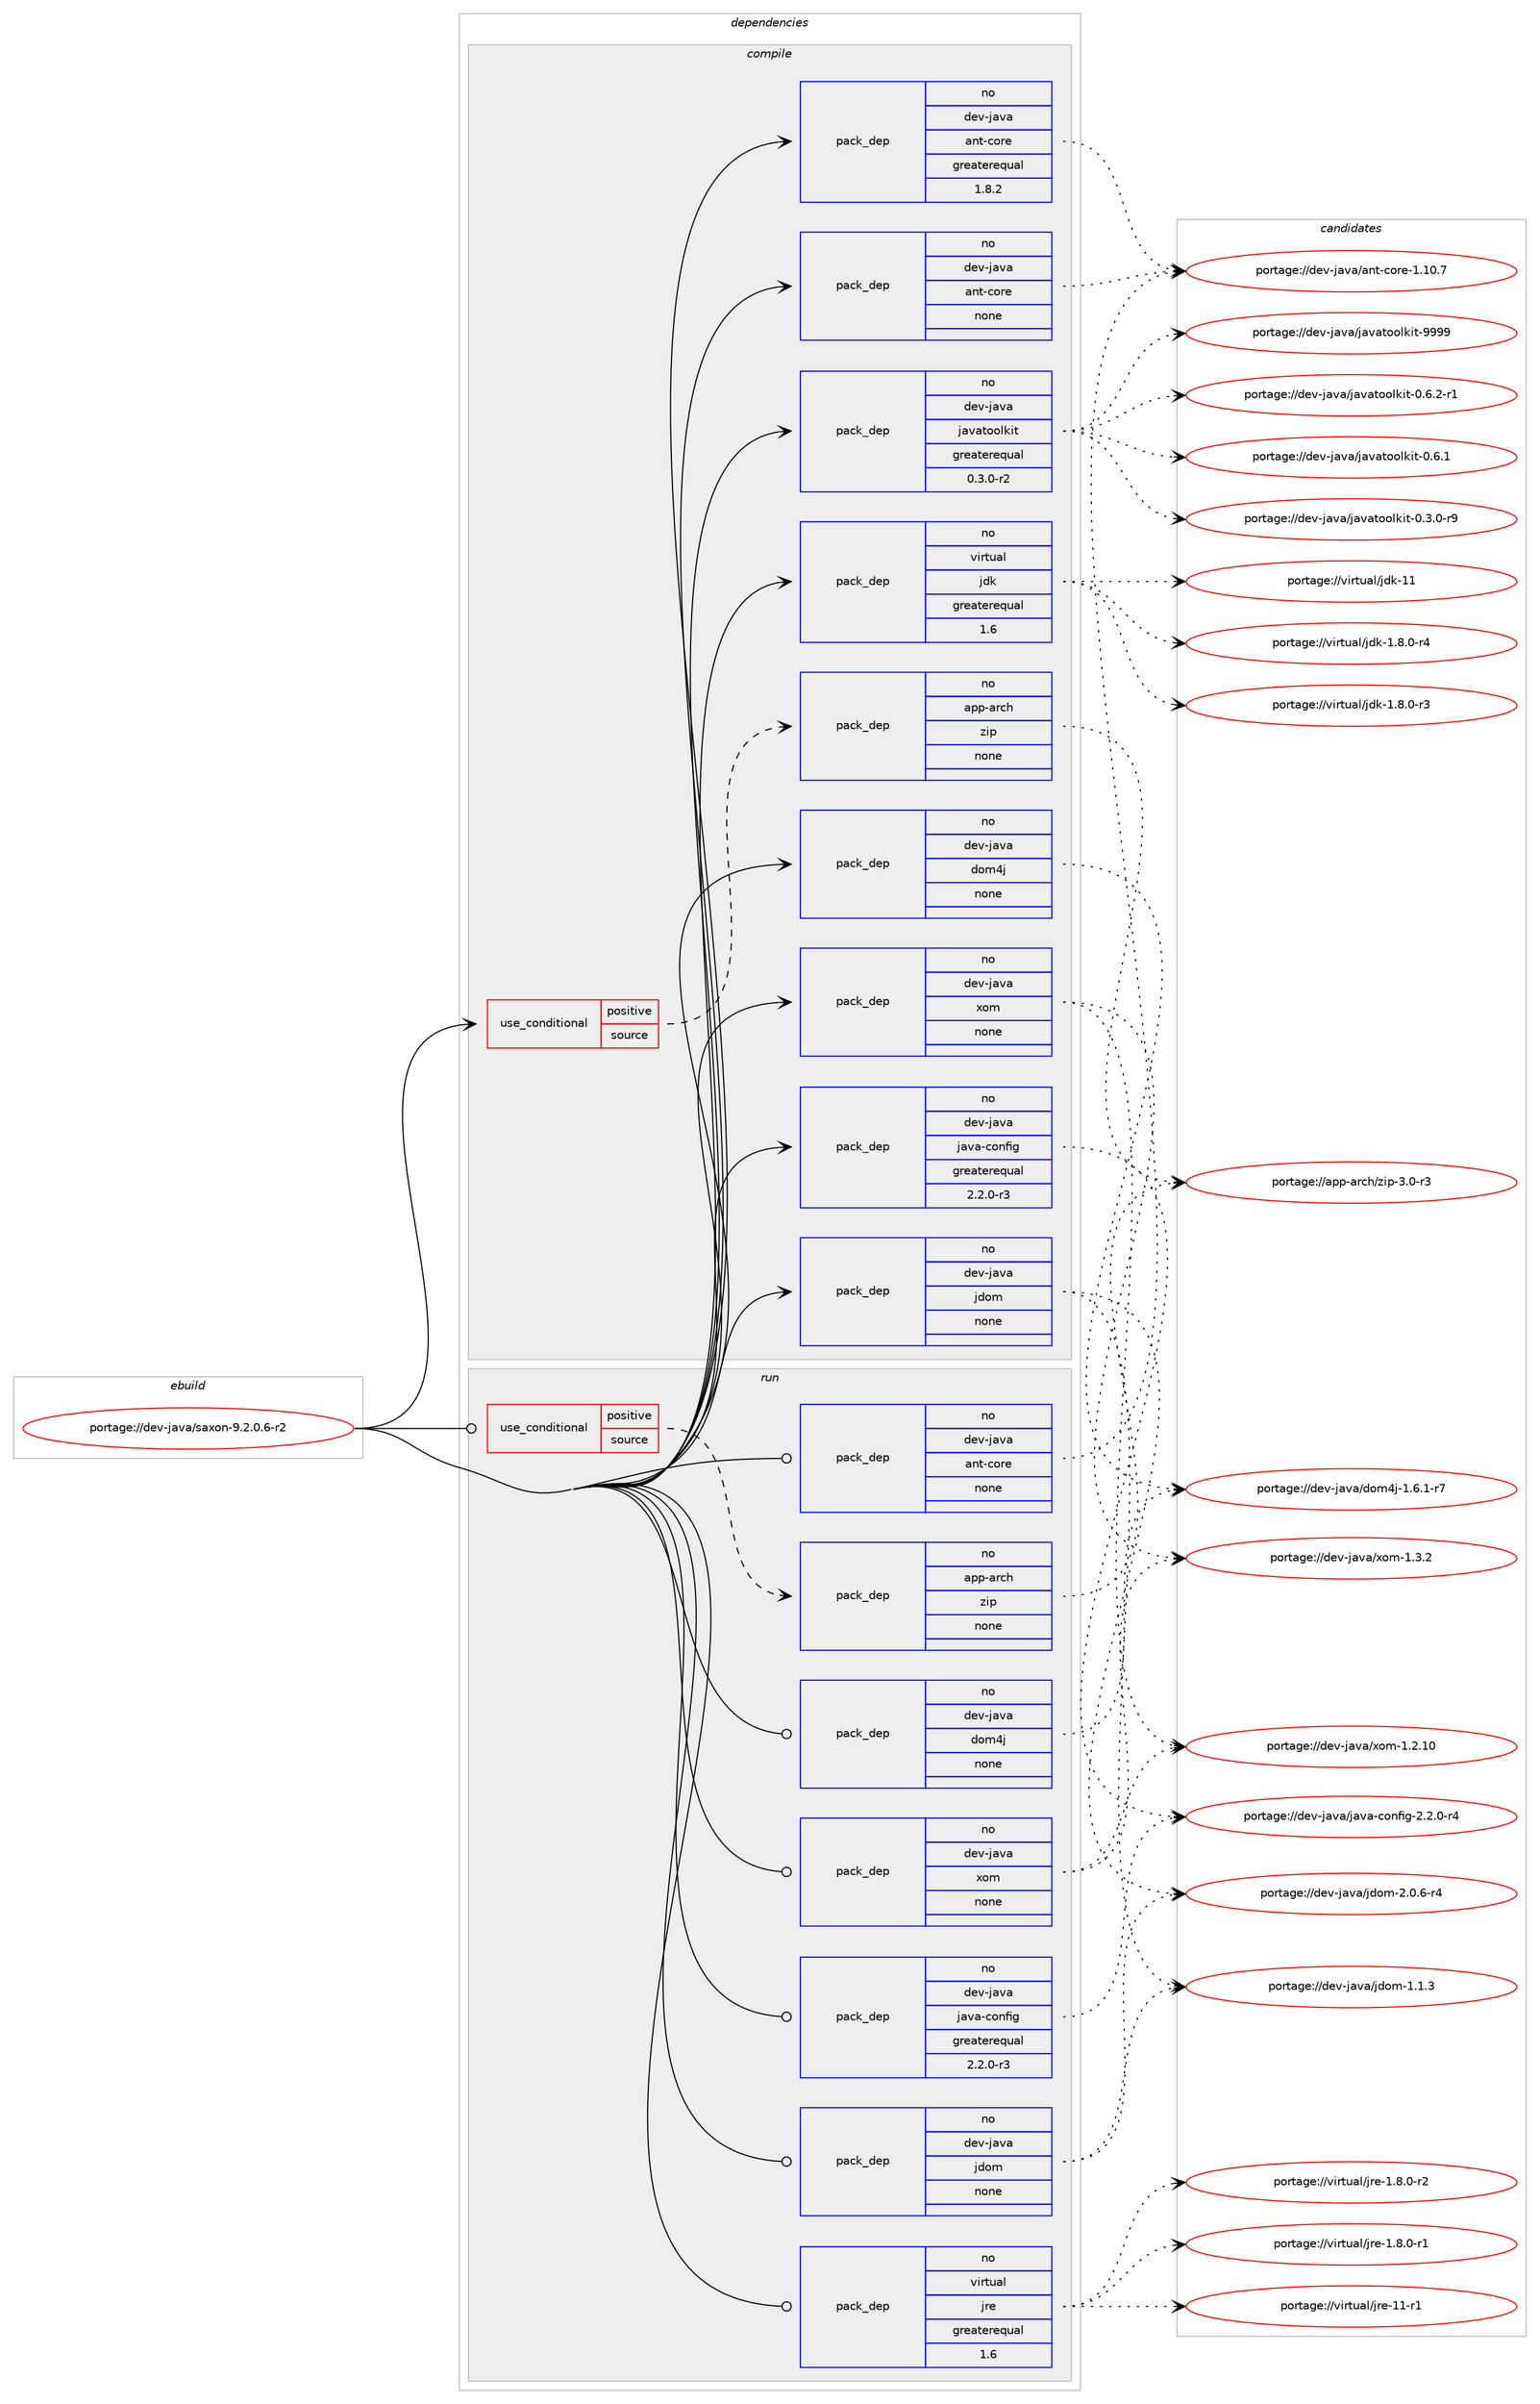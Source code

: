 digraph prolog {

# *************
# Graph options
# *************

newrank=true;
concentrate=true;
compound=true;
graph [rankdir=LR,fontname=Helvetica,fontsize=10,ranksep=1.5];#, ranksep=2.5, nodesep=0.2];
edge  [arrowhead=vee];
node  [fontname=Helvetica,fontsize=10];

# **********
# The ebuild
# **********

subgraph cluster_leftcol {
color=gray;
label=<<i>ebuild</i>>;
id [label="portage://dev-java/saxon-9.2.0.6-r2", color=red, width=4, href="../dev-java/saxon-9.2.0.6-r2.svg"];
}

# ****************
# The dependencies
# ****************

subgraph cluster_midcol {
color=gray;
label=<<i>dependencies</i>>;
subgraph cluster_compile {
fillcolor="#eeeeee";
style=filled;
label=<<i>compile</i>>;
subgraph cond129260 {
dependency526346 [label=<<TABLE BORDER="0" CELLBORDER="1" CELLSPACING="0" CELLPADDING="4"><TR><TD ROWSPAN="3" CELLPADDING="10">use_conditional</TD></TR><TR><TD>positive</TD></TR><TR><TD>source</TD></TR></TABLE>>, shape=none, color=red];
subgraph pack391489 {
dependency526347 [label=<<TABLE BORDER="0" CELLBORDER="1" CELLSPACING="0" CELLPADDING="4" WIDTH="220"><TR><TD ROWSPAN="6" CELLPADDING="30">pack_dep</TD></TR><TR><TD WIDTH="110">no</TD></TR><TR><TD>app-arch</TD></TR><TR><TD>zip</TD></TR><TR><TD>none</TD></TR><TR><TD></TD></TR></TABLE>>, shape=none, color=blue];
}
dependency526346:e -> dependency526347:w [weight=20,style="dashed",arrowhead="vee"];
}
id:e -> dependency526346:w [weight=20,style="solid",arrowhead="vee"];
subgraph pack391490 {
dependency526348 [label=<<TABLE BORDER="0" CELLBORDER="1" CELLSPACING="0" CELLPADDING="4" WIDTH="220"><TR><TD ROWSPAN="6" CELLPADDING="30">pack_dep</TD></TR><TR><TD WIDTH="110">no</TD></TR><TR><TD>dev-java</TD></TR><TR><TD>ant-core</TD></TR><TR><TD>greaterequal</TD></TR><TR><TD>1.8.2</TD></TR></TABLE>>, shape=none, color=blue];
}
id:e -> dependency526348:w [weight=20,style="solid",arrowhead="vee"];
subgraph pack391491 {
dependency526349 [label=<<TABLE BORDER="0" CELLBORDER="1" CELLSPACING="0" CELLPADDING="4" WIDTH="220"><TR><TD ROWSPAN="6" CELLPADDING="30">pack_dep</TD></TR><TR><TD WIDTH="110">no</TD></TR><TR><TD>dev-java</TD></TR><TR><TD>ant-core</TD></TR><TR><TD>none</TD></TR><TR><TD></TD></TR></TABLE>>, shape=none, color=blue];
}
id:e -> dependency526349:w [weight=20,style="solid",arrowhead="vee"];
subgraph pack391492 {
dependency526350 [label=<<TABLE BORDER="0" CELLBORDER="1" CELLSPACING="0" CELLPADDING="4" WIDTH="220"><TR><TD ROWSPAN="6" CELLPADDING="30">pack_dep</TD></TR><TR><TD WIDTH="110">no</TD></TR><TR><TD>dev-java</TD></TR><TR><TD>dom4j</TD></TR><TR><TD>none</TD></TR><TR><TD></TD></TR></TABLE>>, shape=none, color=blue];
}
id:e -> dependency526350:w [weight=20,style="solid",arrowhead="vee"];
subgraph pack391493 {
dependency526351 [label=<<TABLE BORDER="0" CELLBORDER="1" CELLSPACING="0" CELLPADDING="4" WIDTH="220"><TR><TD ROWSPAN="6" CELLPADDING="30">pack_dep</TD></TR><TR><TD WIDTH="110">no</TD></TR><TR><TD>dev-java</TD></TR><TR><TD>java-config</TD></TR><TR><TD>greaterequal</TD></TR><TR><TD>2.2.0-r3</TD></TR></TABLE>>, shape=none, color=blue];
}
id:e -> dependency526351:w [weight=20,style="solid",arrowhead="vee"];
subgraph pack391494 {
dependency526352 [label=<<TABLE BORDER="0" CELLBORDER="1" CELLSPACING="0" CELLPADDING="4" WIDTH="220"><TR><TD ROWSPAN="6" CELLPADDING="30">pack_dep</TD></TR><TR><TD WIDTH="110">no</TD></TR><TR><TD>dev-java</TD></TR><TR><TD>javatoolkit</TD></TR><TR><TD>greaterequal</TD></TR><TR><TD>0.3.0-r2</TD></TR></TABLE>>, shape=none, color=blue];
}
id:e -> dependency526352:w [weight=20,style="solid",arrowhead="vee"];
subgraph pack391495 {
dependency526353 [label=<<TABLE BORDER="0" CELLBORDER="1" CELLSPACING="0" CELLPADDING="4" WIDTH="220"><TR><TD ROWSPAN="6" CELLPADDING="30">pack_dep</TD></TR><TR><TD WIDTH="110">no</TD></TR><TR><TD>dev-java</TD></TR><TR><TD>jdom</TD></TR><TR><TD>none</TD></TR><TR><TD></TD></TR></TABLE>>, shape=none, color=blue];
}
id:e -> dependency526353:w [weight=20,style="solid",arrowhead="vee"];
subgraph pack391496 {
dependency526354 [label=<<TABLE BORDER="0" CELLBORDER="1" CELLSPACING="0" CELLPADDING="4" WIDTH="220"><TR><TD ROWSPAN="6" CELLPADDING="30">pack_dep</TD></TR><TR><TD WIDTH="110">no</TD></TR><TR><TD>dev-java</TD></TR><TR><TD>xom</TD></TR><TR><TD>none</TD></TR><TR><TD></TD></TR></TABLE>>, shape=none, color=blue];
}
id:e -> dependency526354:w [weight=20,style="solid",arrowhead="vee"];
subgraph pack391497 {
dependency526355 [label=<<TABLE BORDER="0" CELLBORDER="1" CELLSPACING="0" CELLPADDING="4" WIDTH="220"><TR><TD ROWSPAN="6" CELLPADDING="30">pack_dep</TD></TR><TR><TD WIDTH="110">no</TD></TR><TR><TD>virtual</TD></TR><TR><TD>jdk</TD></TR><TR><TD>greaterequal</TD></TR><TR><TD>1.6</TD></TR></TABLE>>, shape=none, color=blue];
}
id:e -> dependency526355:w [weight=20,style="solid",arrowhead="vee"];
}
subgraph cluster_compileandrun {
fillcolor="#eeeeee";
style=filled;
label=<<i>compile and run</i>>;
}
subgraph cluster_run {
fillcolor="#eeeeee";
style=filled;
label=<<i>run</i>>;
subgraph cond129261 {
dependency526356 [label=<<TABLE BORDER="0" CELLBORDER="1" CELLSPACING="0" CELLPADDING="4"><TR><TD ROWSPAN="3" CELLPADDING="10">use_conditional</TD></TR><TR><TD>positive</TD></TR><TR><TD>source</TD></TR></TABLE>>, shape=none, color=red];
subgraph pack391498 {
dependency526357 [label=<<TABLE BORDER="0" CELLBORDER="1" CELLSPACING="0" CELLPADDING="4" WIDTH="220"><TR><TD ROWSPAN="6" CELLPADDING="30">pack_dep</TD></TR><TR><TD WIDTH="110">no</TD></TR><TR><TD>app-arch</TD></TR><TR><TD>zip</TD></TR><TR><TD>none</TD></TR><TR><TD></TD></TR></TABLE>>, shape=none, color=blue];
}
dependency526356:e -> dependency526357:w [weight=20,style="dashed",arrowhead="vee"];
}
id:e -> dependency526356:w [weight=20,style="solid",arrowhead="odot"];
subgraph pack391499 {
dependency526358 [label=<<TABLE BORDER="0" CELLBORDER="1" CELLSPACING="0" CELLPADDING="4" WIDTH="220"><TR><TD ROWSPAN="6" CELLPADDING="30">pack_dep</TD></TR><TR><TD WIDTH="110">no</TD></TR><TR><TD>dev-java</TD></TR><TR><TD>ant-core</TD></TR><TR><TD>none</TD></TR><TR><TD></TD></TR></TABLE>>, shape=none, color=blue];
}
id:e -> dependency526358:w [weight=20,style="solid",arrowhead="odot"];
subgraph pack391500 {
dependency526359 [label=<<TABLE BORDER="0" CELLBORDER="1" CELLSPACING="0" CELLPADDING="4" WIDTH="220"><TR><TD ROWSPAN="6" CELLPADDING="30">pack_dep</TD></TR><TR><TD WIDTH="110">no</TD></TR><TR><TD>dev-java</TD></TR><TR><TD>dom4j</TD></TR><TR><TD>none</TD></TR><TR><TD></TD></TR></TABLE>>, shape=none, color=blue];
}
id:e -> dependency526359:w [weight=20,style="solid",arrowhead="odot"];
subgraph pack391501 {
dependency526360 [label=<<TABLE BORDER="0" CELLBORDER="1" CELLSPACING="0" CELLPADDING="4" WIDTH="220"><TR><TD ROWSPAN="6" CELLPADDING="30">pack_dep</TD></TR><TR><TD WIDTH="110">no</TD></TR><TR><TD>dev-java</TD></TR><TR><TD>java-config</TD></TR><TR><TD>greaterequal</TD></TR><TR><TD>2.2.0-r3</TD></TR></TABLE>>, shape=none, color=blue];
}
id:e -> dependency526360:w [weight=20,style="solid",arrowhead="odot"];
subgraph pack391502 {
dependency526361 [label=<<TABLE BORDER="0" CELLBORDER="1" CELLSPACING="0" CELLPADDING="4" WIDTH="220"><TR><TD ROWSPAN="6" CELLPADDING="30">pack_dep</TD></TR><TR><TD WIDTH="110">no</TD></TR><TR><TD>dev-java</TD></TR><TR><TD>jdom</TD></TR><TR><TD>none</TD></TR><TR><TD></TD></TR></TABLE>>, shape=none, color=blue];
}
id:e -> dependency526361:w [weight=20,style="solid",arrowhead="odot"];
subgraph pack391503 {
dependency526362 [label=<<TABLE BORDER="0" CELLBORDER="1" CELLSPACING="0" CELLPADDING="4" WIDTH="220"><TR><TD ROWSPAN="6" CELLPADDING="30">pack_dep</TD></TR><TR><TD WIDTH="110">no</TD></TR><TR><TD>dev-java</TD></TR><TR><TD>xom</TD></TR><TR><TD>none</TD></TR><TR><TD></TD></TR></TABLE>>, shape=none, color=blue];
}
id:e -> dependency526362:w [weight=20,style="solid",arrowhead="odot"];
subgraph pack391504 {
dependency526363 [label=<<TABLE BORDER="0" CELLBORDER="1" CELLSPACING="0" CELLPADDING="4" WIDTH="220"><TR><TD ROWSPAN="6" CELLPADDING="30">pack_dep</TD></TR><TR><TD WIDTH="110">no</TD></TR><TR><TD>virtual</TD></TR><TR><TD>jre</TD></TR><TR><TD>greaterequal</TD></TR><TR><TD>1.6</TD></TR></TABLE>>, shape=none, color=blue];
}
id:e -> dependency526363:w [weight=20,style="solid",arrowhead="odot"];
}
}

# **************
# The candidates
# **************

subgraph cluster_choices {
rank=same;
color=gray;
label=<<i>candidates</i>>;

subgraph choice391489 {
color=black;
nodesep=1;
choice9711211245971149910447122105112455146484511451 [label="portage://app-arch/zip-3.0-r3", color=red, width=4,href="../app-arch/zip-3.0-r3.svg"];
dependency526347:e -> choice9711211245971149910447122105112455146484511451:w [style=dotted,weight="100"];
}
subgraph choice391490 {
color=black;
nodesep=1;
choice1001011184510697118974797110116459911111410145494649484655 [label="portage://dev-java/ant-core-1.10.7", color=red, width=4,href="../dev-java/ant-core-1.10.7.svg"];
dependency526348:e -> choice1001011184510697118974797110116459911111410145494649484655:w [style=dotted,weight="100"];
}
subgraph choice391491 {
color=black;
nodesep=1;
choice1001011184510697118974797110116459911111410145494649484655 [label="portage://dev-java/ant-core-1.10.7", color=red, width=4,href="../dev-java/ant-core-1.10.7.svg"];
dependency526349:e -> choice1001011184510697118974797110116459911111410145494649484655:w [style=dotted,weight="100"];
}
subgraph choice391492 {
color=black;
nodesep=1;
choice10010111845106971189747100111109521064549465446494511455 [label="portage://dev-java/dom4j-1.6.1-r7", color=red, width=4,href="../dev-java/dom4j-1.6.1-r7.svg"];
dependency526350:e -> choice10010111845106971189747100111109521064549465446494511455:w [style=dotted,weight="100"];
}
subgraph choice391493 {
color=black;
nodesep=1;
choice10010111845106971189747106971189745991111101021051034550465046484511452 [label="portage://dev-java/java-config-2.2.0-r4", color=red, width=4,href="../dev-java/java-config-2.2.0-r4.svg"];
dependency526351:e -> choice10010111845106971189747106971189745991111101021051034550465046484511452:w [style=dotted,weight="100"];
}
subgraph choice391494 {
color=black;
nodesep=1;
choice1001011184510697118974710697118971161111111081071051164557575757 [label="portage://dev-java/javatoolkit-9999", color=red, width=4,href="../dev-java/javatoolkit-9999.svg"];
choice1001011184510697118974710697118971161111111081071051164548465446504511449 [label="portage://dev-java/javatoolkit-0.6.2-r1", color=red, width=4,href="../dev-java/javatoolkit-0.6.2-r1.svg"];
choice100101118451069711897471069711897116111111108107105116454846544649 [label="portage://dev-java/javatoolkit-0.6.1", color=red, width=4,href="../dev-java/javatoolkit-0.6.1.svg"];
choice1001011184510697118974710697118971161111111081071051164548465146484511457 [label="portage://dev-java/javatoolkit-0.3.0-r9", color=red, width=4,href="../dev-java/javatoolkit-0.3.0-r9.svg"];
dependency526352:e -> choice1001011184510697118974710697118971161111111081071051164557575757:w [style=dotted,weight="100"];
dependency526352:e -> choice1001011184510697118974710697118971161111111081071051164548465446504511449:w [style=dotted,weight="100"];
dependency526352:e -> choice100101118451069711897471069711897116111111108107105116454846544649:w [style=dotted,weight="100"];
dependency526352:e -> choice1001011184510697118974710697118971161111111081071051164548465146484511457:w [style=dotted,weight="100"];
}
subgraph choice391495 {
color=black;
nodesep=1;
choice100101118451069711897471061001111094550464846544511452 [label="portage://dev-java/jdom-2.0.6-r4", color=red, width=4,href="../dev-java/jdom-2.0.6-r4.svg"];
choice10010111845106971189747106100111109454946494651 [label="portage://dev-java/jdom-1.1.3", color=red, width=4,href="../dev-java/jdom-1.1.3.svg"];
dependency526353:e -> choice100101118451069711897471061001111094550464846544511452:w [style=dotted,weight="100"];
dependency526353:e -> choice10010111845106971189747106100111109454946494651:w [style=dotted,weight="100"];
}
subgraph choice391496 {
color=black;
nodesep=1;
choice10010111845106971189747120111109454946514650 [label="portage://dev-java/xom-1.3.2", color=red, width=4,href="../dev-java/xom-1.3.2.svg"];
choice1001011184510697118974712011110945494650464948 [label="portage://dev-java/xom-1.2.10", color=red, width=4,href="../dev-java/xom-1.2.10.svg"];
dependency526354:e -> choice10010111845106971189747120111109454946514650:w [style=dotted,weight="100"];
dependency526354:e -> choice1001011184510697118974712011110945494650464948:w [style=dotted,weight="100"];
}
subgraph choice391497 {
color=black;
nodesep=1;
choice1181051141161179710847106100107454949 [label="portage://virtual/jdk-11", color=red, width=4,href="../virtual/jdk-11.svg"];
choice11810511411611797108471061001074549465646484511452 [label="portage://virtual/jdk-1.8.0-r4", color=red, width=4,href="../virtual/jdk-1.8.0-r4.svg"];
choice11810511411611797108471061001074549465646484511451 [label="portage://virtual/jdk-1.8.0-r3", color=red, width=4,href="../virtual/jdk-1.8.0-r3.svg"];
dependency526355:e -> choice1181051141161179710847106100107454949:w [style=dotted,weight="100"];
dependency526355:e -> choice11810511411611797108471061001074549465646484511452:w [style=dotted,weight="100"];
dependency526355:e -> choice11810511411611797108471061001074549465646484511451:w [style=dotted,weight="100"];
}
subgraph choice391498 {
color=black;
nodesep=1;
choice9711211245971149910447122105112455146484511451 [label="portage://app-arch/zip-3.0-r3", color=red, width=4,href="../app-arch/zip-3.0-r3.svg"];
dependency526357:e -> choice9711211245971149910447122105112455146484511451:w [style=dotted,weight="100"];
}
subgraph choice391499 {
color=black;
nodesep=1;
choice1001011184510697118974797110116459911111410145494649484655 [label="portage://dev-java/ant-core-1.10.7", color=red, width=4,href="../dev-java/ant-core-1.10.7.svg"];
dependency526358:e -> choice1001011184510697118974797110116459911111410145494649484655:w [style=dotted,weight="100"];
}
subgraph choice391500 {
color=black;
nodesep=1;
choice10010111845106971189747100111109521064549465446494511455 [label="portage://dev-java/dom4j-1.6.1-r7", color=red, width=4,href="../dev-java/dom4j-1.6.1-r7.svg"];
dependency526359:e -> choice10010111845106971189747100111109521064549465446494511455:w [style=dotted,weight="100"];
}
subgraph choice391501 {
color=black;
nodesep=1;
choice10010111845106971189747106971189745991111101021051034550465046484511452 [label="portage://dev-java/java-config-2.2.0-r4", color=red, width=4,href="../dev-java/java-config-2.2.0-r4.svg"];
dependency526360:e -> choice10010111845106971189747106971189745991111101021051034550465046484511452:w [style=dotted,weight="100"];
}
subgraph choice391502 {
color=black;
nodesep=1;
choice100101118451069711897471061001111094550464846544511452 [label="portage://dev-java/jdom-2.0.6-r4", color=red, width=4,href="../dev-java/jdom-2.0.6-r4.svg"];
choice10010111845106971189747106100111109454946494651 [label="portage://dev-java/jdom-1.1.3", color=red, width=4,href="../dev-java/jdom-1.1.3.svg"];
dependency526361:e -> choice100101118451069711897471061001111094550464846544511452:w [style=dotted,weight="100"];
dependency526361:e -> choice10010111845106971189747106100111109454946494651:w [style=dotted,weight="100"];
}
subgraph choice391503 {
color=black;
nodesep=1;
choice10010111845106971189747120111109454946514650 [label="portage://dev-java/xom-1.3.2", color=red, width=4,href="../dev-java/xom-1.3.2.svg"];
choice1001011184510697118974712011110945494650464948 [label="portage://dev-java/xom-1.2.10", color=red, width=4,href="../dev-java/xom-1.2.10.svg"];
dependency526362:e -> choice10010111845106971189747120111109454946514650:w [style=dotted,weight="100"];
dependency526362:e -> choice1001011184510697118974712011110945494650464948:w [style=dotted,weight="100"];
}
subgraph choice391504 {
color=black;
nodesep=1;
choice11810511411611797108471061141014549494511449 [label="portage://virtual/jre-11-r1", color=red, width=4,href="../virtual/jre-11-r1.svg"];
choice11810511411611797108471061141014549465646484511450 [label="portage://virtual/jre-1.8.0-r2", color=red, width=4,href="../virtual/jre-1.8.0-r2.svg"];
choice11810511411611797108471061141014549465646484511449 [label="portage://virtual/jre-1.8.0-r1", color=red, width=4,href="../virtual/jre-1.8.0-r1.svg"];
dependency526363:e -> choice11810511411611797108471061141014549494511449:w [style=dotted,weight="100"];
dependency526363:e -> choice11810511411611797108471061141014549465646484511450:w [style=dotted,weight="100"];
dependency526363:e -> choice11810511411611797108471061141014549465646484511449:w [style=dotted,weight="100"];
}
}

}
